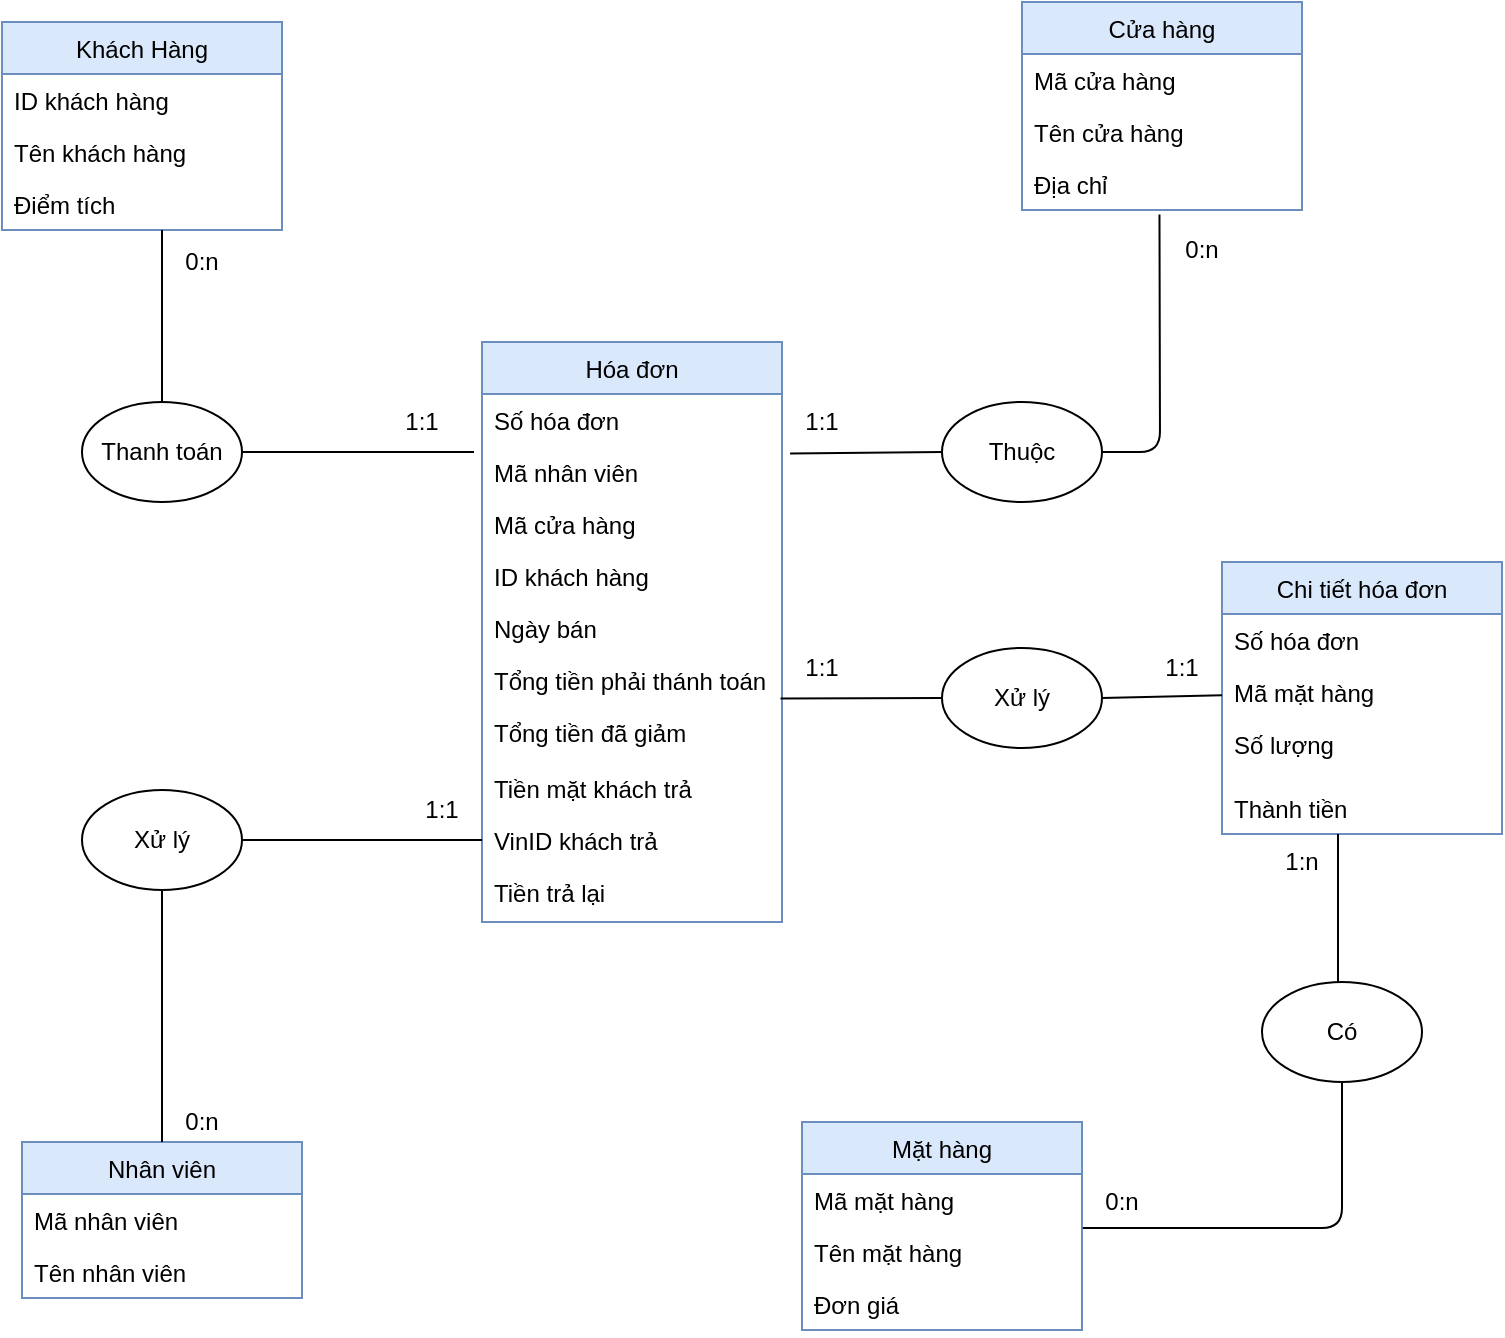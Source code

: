 <mxfile version="14.9.7" type="github">
  <diagram id="C5RBs43oDa-KdzZeNtuy" name="Page-1">
    <mxGraphModel dx="1221" dy="644" grid="0" gridSize="10" guides="1" tooltips="1" connect="1" arrows="1" fold="1" page="1" pageScale="1" pageWidth="827" pageHeight="1169" background="#FFFFFF" math="0" shadow="0">
      <root>
        <mxCell id="WIyWlLk6GJQsqaUBKTNV-0" />
        <mxCell id="WIyWlLk6GJQsqaUBKTNV-1" parent="WIyWlLk6GJQsqaUBKTNV-0" />
        <mxCell id="GAZBuZLxflkfLXRuLzq2-5" value="Khách Hàng" style="swimlane;fontStyle=0;childLayout=stackLayout;horizontal=1;startSize=26;horizontalStack=0;resizeParent=1;resizeParentMax=0;resizeLast=0;collapsible=1;marginBottom=0;fillColor=#dae8fc;strokeColor=#6c8ebf;" vertex="1" parent="WIyWlLk6GJQsqaUBKTNV-1">
          <mxGeometry x="60" y="40" width="140" height="104" as="geometry" />
        </mxCell>
        <mxCell id="GAZBuZLxflkfLXRuLzq2-6" value="ID khách hàng" style="text;strokeColor=none;fillColor=none;align=left;verticalAlign=top;spacingLeft=4;spacingRight=4;overflow=hidden;rotatable=0;points=[[0,0.5],[1,0.5]];portConstraint=eastwest;" vertex="1" parent="GAZBuZLxflkfLXRuLzq2-5">
          <mxGeometry y="26" width="140" height="26" as="geometry" />
        </mxCell>
        <mxCell id="GAZBuZLxflkfLXRuLzq2-7" value="Tên khách hàng" style="text;strokeColor=none;fillColor=none;align=left;verticalAlign=top;spacingLeft=4;spacingRight=4;overflow=hidden;rotatable=0;points=[[0,0.5],[1,0.5]];portConstraint=eastwest;" vertex="1" parent="GAZBuZLxflkfLXRuLzq2-5">
          <mxGeometry y="52" width="140" height="26" as="geometry" />
        </mxCell>
        <mxCell id="GAZBuZLxflkfLXRuLzq2-8" value="Điểm tích" style="text;strokeColor=none;fillColor=none;align=left;verticalAlign=top;spacingLeft=4;spacingRight=4;overflow=hidden;rotatable=0;points=[[0,0.5],[1,0.5]];portConstraint=eastwest;" vertex="1" parent="GAZBuZLxflkfLXRuLzq2-5">
          <mxGeometry y="78" width="140" height="26" as="geometry" />
        </mxCell>
        <mxCell id="GAZBuZLxflkfLXRuLzq2-44" value="" style="endArrow=none;html=1;" edge="1" parent="GAZBuZLxflkfLXRuLzq2-5">
          <mxGeometry width="50" height="50" relative="1" as="geometry">
            <mxPoint x="80" y="104" as="sourcePoint" />
            <mxPoint x="80" y="190" as="targetPoint" />
          </mxGeometry>
        </mxCell>
        <mxCell id="GAZBuZLxflkfLXRuLzq2-9" value="Cửa hàng" style="swimlane;fontStyle=0;childLayout=stackLayout;horizontal=1;startSize=26;horizontalStack=0;resizeParent=1;resizeParentMax=0;resizeLast=0;collapsible=1;marginBottom=0;fillColor=#dae8fc;strokeColor=#6c8ebf;" vertex="1" parent="WIyWlLk6GJQsqaUBKTNV-1">
          <mxGeometry x="570" y="30" width="140" height="104" as="geometry" />
        </mxCell>
        <mxCell id="GAZBuZLxflkfLXRuLzq2-10" value="Mã cửa hàng  &#xa;" style="text;strokeColor=none;fillColor=none;align=left;verticalAlign=top;spacingLeft=4;spacingRight=4;overflow=hidden;rotatable=0;points=[[0,0.5],[1,0.5]];portConstraint=eastwest;" vertex="1" parent="GAZBuZLxflkfLXRuLzq2-9">
          <mxGeometry y="26" width="140" height="26" as="geometry" />
        </mxCell>
        <mxCell id="GAZBuZLxflkfLXRuLzq2-11" value="Tên cửa hàng" style="text;strokeColor=none;fillColor=none;align=left;verticalAlign=top;spacingLeft=4;spacingRight=4;overflow=hidden;rotatable=0;points=[[0,0.5],[1,0.5]];portConstraint=eastwest;" vertex="1" parent="GAZBuZLxflkfLXRuLzq2-9">
          <mxGeometry y="52" width="140" height="26" as="geometry" />
        </mxCell>
        <mxCell id="GAZBuZLxflkfLXRuLzq2-12" value="Địa chỉ" style="text;strokeColor=none;fillColor=none;align=left;verticalAlign=top;spacingLeft=4;spacingRight=4;overflow=hidden;rotatable=0;points=[[0,0.5],[1,0.5]];portConstraint=eastwest;" vertex="1" parent="GAZBuZLxflkfLXRuLzq2-9">
          <mxGeometry y="78" width="140" height="26" as="geometry" />
        </mxCell>
        <mxCell id="GAZBuZLxflkfLXRuLzq2-13" value="Nhân viên" style="swimlane;fontStyle=0;childLayout=stackLayout;horizontal=1;startSize=26;horizontalStack=0;resizeParent=1;resizeParentMax=0;resizeLast=0;collapsible=1;marginBottom=0;fillColor=#dae8fc;strokeColor=#6c8ebf;" vertex="1" parent="WIyWlLk6GJQsqaUBKTNV-1">
          <mxGeometry x="70" y="600" width="140" height="78" as="geometry" />
        </mxCell>
        <mxCell id="GAZBuZLxflkfLXRuLzq2-14" value="Mã nhân viên" style="text;strokeColor=none;fillColor=none;align=left;verticalAlign=top;spacingLeft=4;spacingRight=4;overflow=hidden;rotatable=0;points=[[0,0.5],[1,0.5]];portConstraint=eastwest;" vertex="1" parent="GAZBuZLxflkfLXRuLzq2-13">
          <mxGeometry y="26" width="140" height="26" as="geometry" />
        </mxCell>
        <mxCell id="GAZBuZLxflkfLXRuLzq2-15" value="Tên nhân viên" style="text;strokeColor=none;fillColor=none;align=left;verticalAlign=top;spacingLeft=4;spacingRight=4;overflow=hidden;rotatable=0;points=[[0,0.5],[1,0.5]];portConstraint=eastwest;" vertex="1" parent="GAZBuZLxflkfLXRuLzq2-13">
          <mxGeometry y="52" width="140" height="26" as="geometry" />
        </mxCell>
        <mxCell id="GAZBuZLxflkfLXRuLzq2-17" value="Mặt hàng" style="swimlane;fontStyle=0;childLayout=stackLayout;horizontal=1;startSize=26;horizontalStack=0;resizeParent=1;resizeParentMax=0;resizeLast=0;collapsible=1;marginBottom=0;fillColor=#dae8fc;strokeColor=#6c8ebf;" vertex="1" parent="WIyWlLk6GJQsqaUBKTNV-1">
          <mxGeometry x="460" y="590" width="140" height="104" as="geometry" />
        </mxCell>
        <mxCell id="GAZBuZLxflkfLXRuLzq2-18" value="Mã mặt hàng" style="text;strokeColor=none;fillColor=none;align=left;verticalAlign=top;spacingLeft=4;spacingRight=4;overflow=hidden;rotatable=0;points=[[0,0.5],[1,0.5]];portConstraint=eastwest;" vertex="1" parent="GAZBuZLxflkfLXRuLzq2-17">
          <mxGeometry y="26" width="140" height="26" as="geometry" />
        </mxCell>
        <mxCell id="GAZBuZLxflkfLXRuLzq2-19" value="Tên mặt hàng" style="text;strokeColor=none;fillColor=none;align=left;verticalAlign=top;spacingLeft=4;spacingRight=4;overflow=hidden;rotatable=0;points=[[0,0.5],[1,0.5]];portConstraint=eastwest;" vertex="1" parent="GAZBuZLxflkfLXRuLzq2-17">
          <mxGeometry y="52" width="140" height="26" as="geometry" />
        </mxCell>
        <mxCell id="GAZBuZLxflkfLXRuLzq2-20" value="Đơn giá" style="text;strokeColor=none;fillColor=none;align=left;verticalAlign=top;spacingLeft=4;spacingRight=4;overflow=hidden;rotatable=0;points=[[0,0.5],[1,0.5]];portConstraint=eastwest;" vertex="1" parent="GAZBuZLxflkfLXRuLzq2-17">
          <mxGeometry y="78" width="140" height="26" as="geometry" />
        </mxCell>
        <mxCell id="GAZBuZLxflkfLXRuLzq2-21" value="Hóa đơn" style="swimlane;fontStyle=0;childLayout=stackLayout;horizontal=1;startSize=26;horizontalStack=0;resizeParent=1;resizeParentMax=0;resizeLast=0;collapsible=1;marginBottom=0;fillColor=#dae8fc;strokeColor=#6c8ebf;" vertex="1" parent="WIyWlLk6GJQsqaUBKTNV-1">
          <mxGeometry x="300" y="200" width="150" height="290" as="geometry" />
        </mxCell>
        <mxCell id="GAZBuZLxflkfLXRuLzq2-22" value="Số hóa đơn" style="text;strokeColor=none;fillColor=none;align=left;verticalAlign=top;spacingLeft=4;spacingRight=4;overflow=hidden;rotatable=0;points=[[0,0.5],[1,0.5]];portConstraint=eastwest;" vertex="1" parent="GAZBuZLxflkfLXRuLzq2-21">
          <mxGeometry y="26" width="150" height="26" as="geometry" />
        </mxCell>
        <mxCell id="GAZBuZLxflkfLXRuLzq2-23" value="Mã nhân viên" style="text;strokeColor=none;fillColor=none;align=left;verticalAlign=top;spacingLeft=4;spacingRight=4;overflow=hidden;rotatable=0;points=[[0,0.5],[1,0.5]];portConstraint=eastwest;" vertex="1" parent="GAZBuZLxflkfLXRuLzq2-21">
          <mxGeometry y="52" width="150" height="26" as="geometry" />
        </mxCell>
        <mxCell id="GAZBuZLxflkfLXRuLzq2-33" value="Mã cửa hàng" style="text;strokeColor=none;fillColor=none;align=left;verticalAlign=top;spacingLeft=4;spacingRight=4;overflow=hidden;rotatable=0;points=[[0,0.5],[1,0.5]];portConstraint=eastwest;" vertex="1" parent="GAZBuZLxflkfLXRuLzq2-21">
          <mxGeometry y="78" width="150" height="26" as="geometry" />
        </mxCell>
        <mxCell id="GAZBuZLxflkfLXRuLzq2-34" value="ID khách hàng" style="text;strokeColor=none;fillColor=none;align=left;verticalAlign=top;spacingLeft=4;spacingRight=4;overflow=hidden;rotatable=0;points=[[0,0.5],[1,0.5]];portConstraint=eastwest;" vertex="1" parent="GAZBuZLxflkfLXRuLzq2-21">
          <mxGeometry y="104" width="150" height="26" as="geometry" />
        </mxCell>
        <mxCell id="GAZBuZLxflkfLXRuLzq2-36" value="Ngày bán" style="text;strokeColor=none;fillColor=none;align=left;verticalAlign=top;spacingLeft=4;spacingRight=4;overflow=hidden;rotatable=0;points=[[0,0.5],[1,0.5]];portConstraint=eastwest;" vertex="1" parent="GAZBuZLxflkfLXRuLzq2-21">
          <mxGeometry y="130" width="150" height="26" as="geometry" />
        </mxCell>
        <mxCell id="GAZBuZLxflkfLXRuLzq2-35" value="Tổng tiền phải thánh toán" style="text;strokeColor=none;fillColor=none;align=left;verticalAlign=top;spacingLeft=4;spacingRight=4;overflow=hidden;rotatable=0;points=[[0,0.5],[1,0.5]];portConstraint=eastwest;" vertex="1" parent="GAZBuZLxflkfLXRuLzq2-21">
          <mxGeometry y="156" width="150" height="26" as="geometry" />
        </mxCell>
        <mxCell id="GAZBuZLxflkfLXRuLzq2-24" value="Tổng tiền đã giảm" style="text;strokeColor=none;fillColor=none;align=left;verticalAlign=top;spacingLeft=4;spacingRight=4;overflow=hidden;rotatable=0;points=[[0,0.5],[1,0.5]];portConstraint=eastwest;" vertex="1" parent="GAZBuZLxflkfLXRuLzq2-21">
          <mxGeometry y="182" width="150" height="108" as="geometry" />
        </mxCell>
        <mxCell id="GAZBuZLxflkfLXRuLzq2-26" value="Chi tiết hóa đơn" style="swimlane;fontStyle=0;childLayout=stackLayout;horizontal=1;startSize=26;horizontalStack=0;resizeParent=1;resizeParentMax=0;resizeLast=0;collapsible=1;marginBottom=0;fillColor=#dae8fc;strokeColor=#6c8ebf;" vertex="1" parent="WIyWlLk6GJQsqaUBKTNV-1">
          <mxGeometry x="670" y="310" width="140" height="136" as="geometry" />
        </mxCell>
        <mxCell id="GAZBuZLxflkfLXRuLzq2-27" value="Số hóa đơn" style="text;strokeColor=none;fillColor=none;align=left;verticalAlign=top;spacingLeft=4;spacingRight=4;overflow=hidden;rotatable=0;points=[[0,0.5],[1,0.5]];portConstraint=eastwest;" vertex="1" parent="GAZBuZLxflkfLXRuLzq2-26">
          <mxGeometry y="26" width="140" height="26" as="geometry" />
        </mxCell>
        <mxCell id="GAZBuZLxflkfLXRuLzq2-28" value="Mã mặt hàng" style="text;strokeColor=none;fillColor=none;align=left;verticalAlign=top;spacingLeft=4;spacingRight=4;overflow=hidden;rotatable=0;points=[[0,0.5],[1,0.5]];portConstraint=eastwest;" vertex="1" parent="GAZBuZLxflkfLXRuLzq2-26">
          <mxGeometry y="52" width="140" height="26" as="geometry" />
        </mxCell>
        <mxCell id="GAZBuZLxflkfLXRuLzq2-29" value="Số lượng" style="text;strokeColor=none;fillColor=none;align=left;verticalAlign=top;spacingLeft=4;spacingRight=4;overflow=hidden;rotatable=0;points=[[0,0.5],[1,0.5]];portConstraint=eastwest;" vertex="1" parent="GAZBuZLxflkfLXRuLzq2-26">
          <mxGeometry y="78" width="140" height="32" as="geometry" />
        </mxCell>
        <mxCell id="GAZBuZLxflkfLXRuLzq2-42" value="Thành tiền" style="text;strokeColor=none;fillColor=none;align=left;verticalAlign=top;spacingLeft=4;spacingRight=4;overflow=hidden;rotatable=0;points=[[0,0.5],[1,0.5]];portConstraint=eastwest;" vertex="1" parent="GAZBuZLxflkfLXRuLzq2-26">
          <mxGeometry y="110" width="140" height="26" as="geometry" />
        </mxCell>
        <mxCell id="GAZBuZLxflkfLXRuLzq2-37" value="Tiền mặt khách trả" style="text;strokeColor=none;fillColor=none;align=left;verticalAlign=top;spacingLeft=4;spacingRight=4;overflow=hidden;rotatable=0;points=[[0,0.5],[1,0.5]];portConstraint=eastwest;" vertex="1" parent="WIyWlLk6GJQsqaUBKTNV-1">
          <mxGeometry x="300" y="410" width="140" height="26" as="geometry" />
        </mxCell>
        <mxCell id="GAZBuZLxflkfLXRuLzq2-38" value="VinID khách trả" style="text;strokeColor=none;fillColor=none;align=left;verticalAlign=top;spacingLeft=4;spacingRight=4;overflow=hidden;rotatable=0;points=[[0,0.5],[1,0.5]];portConstraint=eastwest;" vertex="1" parent="WIyWlLk6GJQsqaUBKTNV-1">
          <mxGeometry x="300" y="436" width="140" height="26" as="geometry" />
        </mxCell>
        <mxCell id="GAZBuZLxflkfLXRuLzq2-39" value="Tiền trả lại" style="text;strokeColor=none;fillColor=none;align=left;verticalAlign=top;spacingLeft=4;spacingRight=4;overflow=hidden;rotatable=0;points=[[0,0.5],[1,0.5]];portConstraint=eastwest;" vertex="1" parent="WIyWlLk6GJQsqaUBKTNV-1">
          <mxGeometry x="300" y="462" width="140" height="26" as="geometry" />
        </mxCell>
        <mxCell id="GAZBuZLxflkfLXRuLzq2-45" value="Thanh toán" style="ellipse;whiteSpace=wrap;html=1;" vertex="1" parent="WIyWlLk6GJQsqaUBKTNV-1">
          <mxGeometry x="100" y="230" width="80" height="50" as="geometry" />
        </mxCell>
        <mxCell id="GAZBuZLxflkfLXRuLzq2-46" value="" style="endArrow=none;html=1;entryX=1;entryY=0.5;entryDx=0;entryDy=0;" edge="1" parent="WIyWlLk6GJQsqaUBKTNV-1" target="GAZBuZLxflkfLXRuLzq2-45">
          <mxGeometry width="50" height="50" relative="1" as="geometry">
            <mxPoint x="296" y="255" as="sourcePoint" />
            <mxPoint x="470" y="260" as="targetPoint" />
          </mxGeometry>
        </mxCell>
        <mxCell id="GAZBuZLxflkfLXRuLzq2-47" value="&lt;font style=&quot;font-size: 12px&quot;&gt;0:n&lt;/font&gt;" style="text;html=1;strokeColor=none;fillColor=none;align=center;verticalAlign=middle;whiteSpace=wrap;rounded=0;" vertex="1" parent="WIyWlLk6GJQsqaUBKTNV-1">
          <mxGeometry x="140" y="150" width="40" height="20" as="geometry" />
        </mxCell>
        <mxCell id="GAZBuZLxflkfLXRuLzq2-48" value="1:1" style="text;html=1;strokeColor=none;fillColor=none;align=center;verticalAlign=middle;whiteSpace=wrap;rounded=0;" vertex="1" parent="WIyWlLk6GJQsqaUBKTNV-1">
          <mxGeometry x="250" y="230" width="40" height="20" as="geometry" />
        </mxCell>
        <mxCell id="GAZBuZLxflkfLXRuLzq2-51" value="Thuộc" style="ellipse;whiteSpace=wrap;html=1;" vertex="1" parent="WIyWlLk6GJQsqaUBKTNV-1">
          <mxGeometry x="530" y="230" width="80" height="50" as="geometry" />
        </mxCell>
        <mxCell id="GAZBuZLxflkfLXRuLzq2-52" value="" style="endArrow=none;html=1;entryX=0.491;entryY=1.085;entryDx=0;entryDy=0;entryPerimeter=0;exitX=1;exitY=0.5;exitDx=0;exitDy=0;" edge="1" parent="WIyWlLk6GJQsqaUBKTNV-1" source="GAZBuZLxflkfLXRuLzq2-51" target="GAZBuZLxflkfLXRuLzq2-12">
          <mxGeometry width="50" height="50" relative="1" as="geometry">
            <mxPoint x="420" y="300" as="sourcePoint" />
            <mxPoint x="470" y="250" as="targetPoint" />
            <Array as="points">
              <mxPoint x="639" y="255" />
            </Array>
          </mxGeometry>
        </mxCell>
        <mxCell id="GAZBuZLxflkfLXRuLzq2-53" value="" style="endArrow=none;html=1;entryX=0;entryY=0.5;entryDx=0;entryDy=0;exitX=1.027;exitY=0.146;exitDx=0;exitDy=0;exitPerimeter=0;" edge="1" parent="WIyWlLk6GJQsqaUBKTNV-1" source="GAZBuZLxflkfLXRuLzq2-23" target="GAZBuZLxflkfLXRuLzq2-51">
          <mxGeometry width="50" height="50" relative="1" as="geometry">
            <mxPoint x="420" y="300" as="sourcePoint" />
            <mxPoint x="470" y="250" as="targetPoint" />
          </mxGeometry>
        </mxCell>
        <mxCell id="GAZBuZLxflkfLXRuLzq2-54" value="0:n" style="text;html=1;strokeColor=none;fillColor=none;align=center;verticalAlign=middle;whiteSpace=wrap;rounded=0;" vertex="1" parent="WIyWlLk6GJQsqaUBKTNV-1">
          <mxGeometry x="640" y="144" width="40" height="20" as="geometry" />
        </mxCell>
        <mxCell id="GAZBuZLxflkfLXRuLzq2-55" value="1:1" style="text;html=1;strokeColor=none;fillColor=none;align=center;verticalAlign=middle;whiteSpace=wrap;rounded=0;" vertex="1" parent="WIyWlLk6GJQsqaUBKTNV-1">
          <mxGeometry x="450" y="230" width="40" height="20" as="geometry" />
        </mxCell>
        <mxCell id="GAZBuZLxflkfLXRuLzq2-56" value="Xử lý" style="ellipse;whiteSpace=wrap;html=1;" vertex="1" parent="WIyWlLk6GJQsqaUBKTNV-1">
          <mxGeometry x="530" y="353" width="80" height="50" as="geometry" />
        </mxCell>
        <mxCell id="GAZBuZLxflkfLXRuLzq2-57" value="" style="endArrow=none;html=1;exitX=0.995;exitY=-0.035;exitDx=0;exitDy=0;exitPerimeter=0;entryX=0;entryY=0.5;entryDx=0;entryDy=0;" edge="1" parent="WIyWlLk6GJQsqaUBKTNV-1" source="GAZBuZLxflkfLXRuLzq2-24" target="GAZBuZLxflkfLXRuLzq2-56">
          <mxGeometry width="50" height="50" relative="1" as="geometry">
            <mxPoint x="420" y="290" as="sourcePoint" />
            <mxPoint x="470" y="240" as="targetPoint" />
          </mxGeometry>
        </mxCell>
        <mxCell id="GAZBuZLxflkfLXRuLzq2-58" value="" style="endArrow=none;html=1;exitX=1;exitY=0.5;exitDx=0;exitDy=0;" edge="1" parent="WIyWlLk6GJQsqaUBKTNV-1" source="GAZBuZLxflkfLXRuLzq2-56" target="GAZBuZLxflkfLXRuLzq2-28">
          <mxGeometry width="50" height="50" relative="1" as="geometry">
            <mxPoint x="610" y="350" as="sourcePoint" />
            <mxPoint x="670" y="375" as="targetPoint" />
          </mxGeometry>
        </mxCell>
        <mxCell id="GAZBuZLxflkfLXRuLzq2-60" value="1:1" style="text;html=1;strokeColor=none;fillColor=none;align=center;verticalAlign=middle;whiteSpace=wrap;rounded=0;" vertex="1" parent="WIyWlLk6GJQsqaUBKTNV-1">
          <mxGeometry x="450" y="353" width="40" height="20" as="geometry" />
        </mxCell>
        <mxCell id="GAZBuZLxflkfLXRuLzq2-61" value="1:1" style="text;html=1;strokeColor=none;fillColor=none;align=center;verticalAlign=middle;whiteSpace=wrap;rounded=0;" vertex="1" parent="WIyWlLk6GJQsqaUBKTNV-1">
          <mxGeometry x="630" y="353" width="40" height="20" as="geometry" />
        </mxCell>
        <mxCell id="GAZBuZLxflkfLXRuLzq2-64" value="Có" style="ellipse;whiteSpace=wrap;html=1;" vertex="1" parent="WIyWlLk6GJQsqaUBKTNV-1">
          <mxGeometry x="690" y="520" width="80" height="50" as="geometry" />
        </mxCell>
        <mxCell id="GAZBuZLxflkfLXRuLzq2-65" value="" style="endArrow=none;html=1;" edge="1" parent="WIyWlLk6GJQsqaUBKTNV-1">
          <mxGeometry width="50" height="50" relative="1" as="geometry">
            <mxPoint x="728" y="520" as="sourcePoint" />
            <mxPoint x="728" y="446" as="targetPoint" />
            <Array as="points">
              <mxPoint x="728" y="480" />
            </Array>
          </mxGeometry>
        </mxCell>
        <mxCell id="GAZBuZLxflkfLXRuLzq2-66" value="" style="endArrow=none;html=1;entryX=0.5;entryY=1;entryDx=0;entryDy=0;exitX=1.003;exitY=0.038;exitDx=0;exitDy=0;exitPerimeter=0;" edge="1" parent="WIyWlLk6GJQsqaUBKTNV-1" source="GAZBuZLxflkfLXRuLzq2-19" target="GAZBuZLxflkfLXRuLzq2-64">
          <mxGeometry width="50" height="50" relative="1" as="geometry">
            <mxPoint x="420" y="490" as="sourcePoint" />
            <mxPoint x="470" y="440" as="targetPoint" />
            <Array as="points">
              <mxPoint x="730" y="643" />
            </Array>
          </mxGeometry>
        </mxCell>
        <mxCell id="GAZBuZLxflkfLXRuLzq2-67" value="0:n" style="text;html=1;strokeColor=none;fillColor=none;align=center;verticalAlign=middle;whiteSpace=wrap;rounded=0;" vertex="1" parent="WIyWlLk6GJQsqaUBKTNV-1">
          <mxGeometry x="600" y="620" width="40" height="20" as="geometry" />
        </mxCell>
        <mxCell id="GAZBuZLxflkfLXRuLzq2-68" value="1:n" style="text;html=1;strokeColor=none;fillColor=none;align=center;verticalAlign=middle;whiteSpace=wrap;rounded=0;" vertex="1" parent="WIyWlLk6GJQsqaUBKTNV-1">
          <mxGeometry x="690" y="450" width="40" height="20" as="geometry" />
        </mxCell>
        <mxCell id="GAZBuZLxflkfLXRuLzq2-70" value="Xử lý" style="ellipse;whiteSpace=wrap;html=1;" vertex="1" parent="WIyWlLk6GJQsqaUBKTNV-1">
          <mxGeometry x="100" y="424" width="80" height="50" as="geometry" />
        </mxCell>
        <mxCell id="GAZBuZLxflkfLXRuLzq2-71" value="" style="endArrow=none;html=1;exitX=1;exitY=0.5;exitDx=0;exitDy=0;entryX=0;entryY=0.5;entryDx=0;entryDy=0;" edge="1" parent="WIyWlLk6GJQsqaUBKTNV-1" source="GAZBuZLxflkfLXRuLzq2-70" target="GAZBuZLxflkfLXRuLzq2-38">
          <mxGeometry width="50" height="50" relative="1" as="geometry">
            <mxPoint x="240" y="450" as="sourcePoint" />
            <mxPoint x="290" y="400" as="targetPoint" />
          </mxGeometry>
        </mxCell>
        <mxCell id="GAZBuZLxflkfLXRuLzq2-72" value="" style="endArrow=none;html=1;exitX=0.5;exitY=1;exitDx=0;exitDy=0;entryX=0.5;entryY=0;entryDx=0;entryDy=0;" edge="1" parent="WIyWlLk6GJQsqaUBKTNV-1" source="GAZBuZLxflkfLXRuLzq2-70" target="GAZBuZLxflkfLXRuLzq2-13">
          <mxGeometry width="50" height="50" relative="1" as="geometry">
            <mxPoint x="135" y="474" as="sourcePoint" />
            <mxPoint x="137" y="600" as="targetPoint" />
          </mxGeometry>
        </mxCell>
        <mxCell id="GAZBuZLxflkfLXRuLzq2-73" value="0:n" style="text;html=1;strokeColor=none;fillColor=none;align=center;verticalAlign=middle;whiteSpace=wrap;rounded=0;" vertex="1" parent="WIyWlLk6GJQsqaUBKTNV-1">
          <mxGeometry x="140" y="580" width="40" height="20" as="geometry" />
        </mxCell>
        <mxCell id="GAZBuZLxflkfLXRuLzq2-74" value="1:1" style="text;html=1;strokeColor=none;fillColor=none;align=center;verticalAlign=middle;whiteSpace=wrap;rounded=0;" vertex="1" parent="WIyWlLk6GJQsqaUBKTNV-1">
          <mxGeometry x="260" y="424" width="40" height="20" as="geometry" />
        </mxCell>
      </root>
    </mxGraphModel>
  </diagram>
</mxfile>

